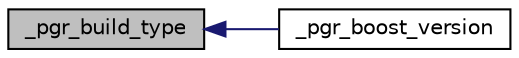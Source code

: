 digraph "_pgr_build_type"
{
  edge [fontname="Helvetica",fontsize="10",labelfontname="Helvetica",labelfontsize="10"];
  node [fontname="Helvetica",fontsize="10",shape=record];
  rankdir="LR";
  Node18 [label="_pgr_build_type",height=0.2,width=0.4,color="black", fillcolor="grey75", style="filled", fontcolor="black"];
  Node18 -> Node19 [dir="back",color="midnightblue",fontsize="10",style="solid",fontname="Helvetica"];
  Node19 [label="_pgr_boost_version",height=0.2,width=0.4,color="black", fillcolor="white", style="filled",URL="$__version_8c.html#a70b5d3314587f7a847186851bb373a64"];
}

